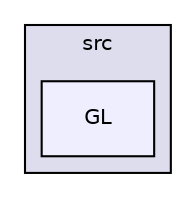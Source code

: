 digraph "/home/travis/build/AliceO2Group/AliceO2/Framework/DebugGUI/src/GL" {
  bgcolor=transparent;
  compound=true
  node [ fontsize="10", fontname="Helvetica"];
  edge [ labelfontsize="10", labelfontname="Helvetica"];
  subgraph clusterdir_98f4601f151917f192e5caded93b8eca {
    graph [ bgcolor="#ddddee", pencolor="black", label="src" fontname="Helvetica", fontsize="10", URL="dir_98f4601f151917f192e5caded93b8eca.html"]
  dir_08be7bc133ac0fd4de75c3c5a1c1e6c8 [shape=box, label="GL", style="filled", fillcolor="#eeeeff", pencolor="black", URL="dir_08be7bc133ac0fd4de75c3c5a1c1e6c8.html"];
  }
}
